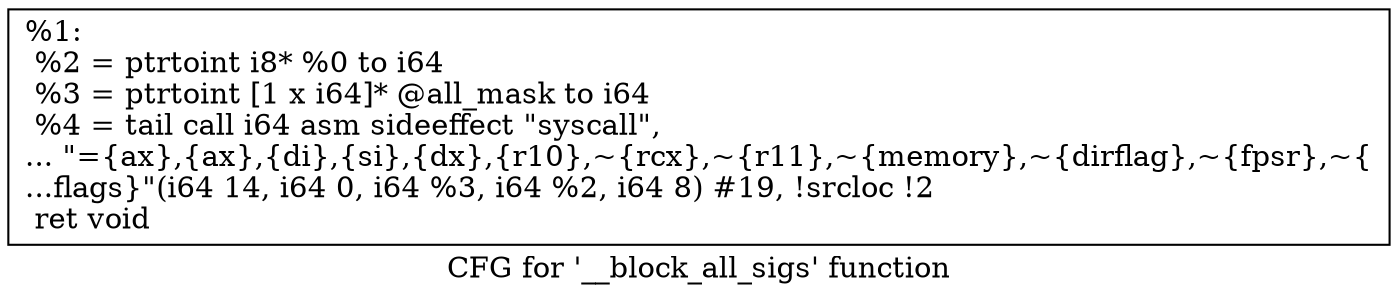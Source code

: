 digraph "CFG for '__block_all_sigs' function" {
	label="CFG for '__block_all_sigs' function";

	Node0x1fed9a0 [shape=record,label="{%1:\l  %2 = ptrtoint i8* %0 to i64\l  %3 = ptrtoint [1 x i64]* @all_mask to i64\l  %4 = tail call i64 asm sideeffect \"syscall\",\l... \"=\{ax\},\{ax\},\{di\},\{si\},\{dx\},\{r10\},~\{rcx\},~\{r11\},~\{memory\},~\{dirflag\},~\{fpsr\},~\{\l...flags\}\"(i64 14, i64 0, i64 %3, i64 %2, i64 8) #19, !srcloc !2\l  ret void\l}"];
}
